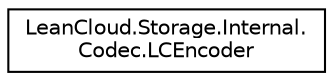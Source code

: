 digraph "Graphical Class Hierarchy"
{
  edge [fontname="Helvetica",fontsize="10",labelfontname="Helvetica",labelfontsize="10"];
  node [fontname="Helvetica",fontsize="10",shape=record];
  rankdir="LR";
  Node1 [label="LeanCloud.Storage.Internal.\lCodec.LCEncoder",height=0.2,width=0.4,color="black", fillcolor="white", style="filled",URL="$classLeanCloud_1_1Storage_1_1Internal_1_1Codec_1_1LCEncoder.html"];
}
